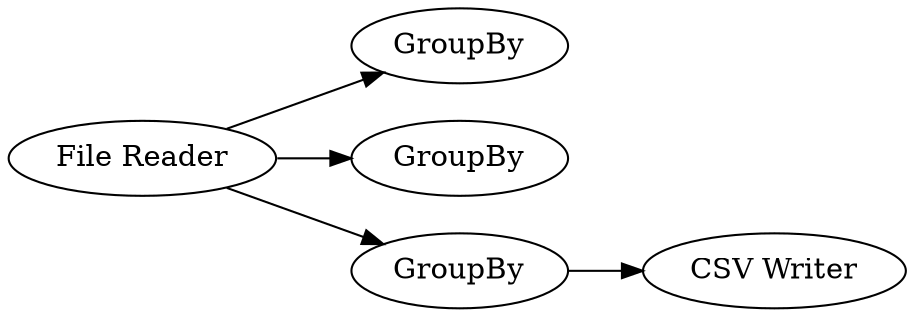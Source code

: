 digraph {
	2 -> 3
	2 -> 5
	4 -> 6
	2 -> 4
	5 [label=GroupBy]
	4 [label=GroupBy]
	6 [label="CSV Writer"]
	3 [label=GroupBy]
	2 [label="File Reader"]
	rankdir=LR
}

